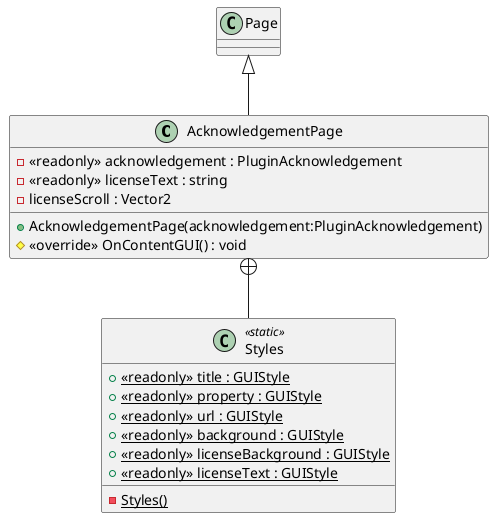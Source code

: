 @startuml
class AcknowledgementPage {
    + AcknowledgementPage(acknowledgement:PluginAcknowledgement)
    - <<readonly>> acknowledgement : PluginAcknowledgement
    - <<readonly>> licenseText : string
    - licenseScroll : Vector2
    # <<override>> OnContentGUI() : void
}
class Styles <<static>> {
    {static} - Styles()
    + {static} <<readonly>> title : GUIStyle
    + {static} <<readonly>> property : GUIStyle
    + {static} <<readonly>> url : GUIStyle
    + {static} <<readonly>> background : GUIStyle
    + {static} <<readonly>> licenseBackground : GUIStyle
    + {static} <<readonly>> licenseText : GUIStyle
}
Page <|-- AcknowledgementPage
AcknowledgementPage +-- Styles
@enduml
